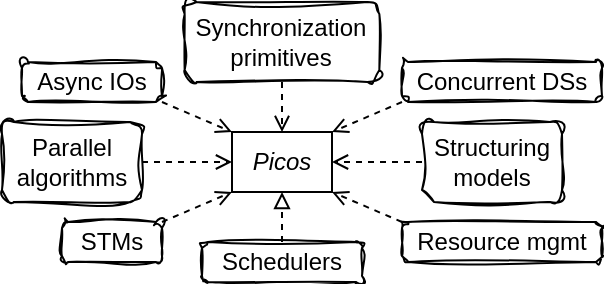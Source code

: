 <mxfile version="24.7.7">
  <diagram name="Page-1" id="PShktHHFir0hr1CmZQWx">
    <mxGraphModel dx="318" dy="255" grid="1" gridSize="10" guides="1" tooltips="1" connect="1" arrows="1" fold="1" page="1" pageScale="1" pageWidth="500" pageHeight="350" math="0" shadow="0">
      <root>
        <mxCell id="0" />
        <mxCell id="1" parent="0" />
        <mxCell id="rqY1NgrCLtpw8ZOYy97f-2" value="&lt;i&gt;Picos&lt;/i&gt;" style="rounded=0;whiteSpace=wrap;html=1;fillColor=none;" parent="1" vertex="1">
          <mxGeometry x="215" y="515" width="50" height="30" as="geometry" />
        </mxCell>
        <mxCell id="rqY1NgrCLtpw8ZOYy97f-4" value="Async IOs" style="rounded=1;whiteSpace=wrap;html=1;sketch=1;curveFitting=1;jiggle=2;fillColor=none;" parent="1" vertex="1">
          <mxGeometry x="110" y="480" width="70" height="20" as="geometry" />
        </mxCell>
        <mxCell id="rqY1NgrCLtpw8ZOYy97f-5" value="Synchronization primitives" style="rounded=1;whiteSpace=wrap;html=1;shadow=0;glass=0;sketch=1;curveFitting=1;jiggle=2;fillColor=none;" parent="1" vertex="1">
          <mxGeometry x="191.33" y="450" width="97.34" height="40" as="geometry" />
        </mxCell>
        <mxCell id="rqY1NgrCLtpw8ZOYy97f-6" value="Concurrent DSs" style="rounded=1;whiteSpace=wrap;html=1;sketch=1;curveFitting=1;jiggle=2;fillColor=none;" parent="1" vertex="1">
          <mxGeometry x="300" y="480" width="100" height="20" as="geometry" />
        </mxCell>
        <mxCell id="rqY1NgrCLtpw8ZOYy97f-7" value="Parallel algorithms" style="rounded=1;whiteSpace=wrap;html=1;sketch=1;curveFitting=1;jiggle=2;fillColor=none;" parent="1" vertex="1">
          <mxGeometry x="100" y="510" width="70" height="40" as="geometry" />
        </mxCell>
        <mxCell id="rqY1NgrCLtpw8ZOYy97f-8" value="Structuring models" style="rounded=1;whiteSpace=wrap;html=1;sketch=1;curveFitting=1;jiggle=2;fillColor=none;" parent="1" vertex="1">
          <mxGeometry x="310" y="510" width="70" height="40" as="geometry" />
        </mxCell>
        <mxCell id="rqY1NgrCLtpw8ZOYy97f-9" value="STMs" style="rounded=1;whiteSpace=wrap;html=1;sketch=1;curveFitting=1;jiggle=2;fillColor=none;" parent="1" vertex="1">
          <mxGeometry x="130" y="560" width="50" height="20" as="geometry" />
        </mxCell>
        <mxCell id="rqY1NgrCLtpw8ZOYy97f-10" value="Resource mgmt" style="rounded=1;whiteSpace=wrap;html=1;sketch=1;curveFitting=1;jiggle=2;fillColor=none;" parent="1" vertex="1">
          <mxGeometry x="300" y="560" width="100" height="20" as="geometry" />
        </mxCell>
        <mxCell id="rqY1NgrCLtpw8ZOYy97f-11" value="Schedulers" style="rounded=1;whiteSpace=wrap;html=1;sketch=1;curveFitting=1;jiggle=2;fillColor=none;" parent="1" vertex="1">
          <mxGeometry x="200" y="570" width="80" height="20" as="geometry" />
        </mxCell>
        <mxCell id="rqY1NgrCLtpw8ZOYy97f-14" style="edgeStyle=orthogonalEdgeStyle;rounded=0;orthogonalLoop=1;jettySize=auto;html=1;exitX=0.5;exitY=1;exitDx=0;exitDy=0;" parent="1" source="rqY1NgrCLtpw8ZOYy97f-8" target="rqY1NgrCLtpw8ZOYy97f-8" edge="1">
          <mxGeometry relative="1" as="geometry" />
        </mxCell>
        <mxCell id="rqY1NgrCLtpw8ZOYy97f-16" value="" style="endArrow=open;endSize=6;dashed=1;html=1;rounded=0;entryX=0;entryY=0;entryDx=0;entryDy=0;" parent="1" target="rqY1NgrCLtpw8ZOYy97f-2" edge="1">
          <mxGeometry width="160" relative="1" as="geometry">
            <mxPoint x="180" y="500" as="sourcePoint" />
            <mxPoint x="320" y="510" as="targetPoint" />
          </mxGeometry>
        </mxCell>
        <mxCell id="rqY1NgrCLtpw8ZOYy97f-17" value="" style="endArrow=open;endSize=6;dashed=1;html=1;rounded=0;exitX=0.5;exitY=1;exitDx=0;exitDy=0;" parent="1" source="rqY1NgrCLtpw8ZOYy97f-5" target="rqY1NgrCLtpw8ZOYy97f-2" edge="1">
          <mxGeometry width="160" relative="1" as="geometry">
            <mxPoint x="190" y="510" as="sourcePoint" />
            <mxPoint x="220" y="530" as="targetPoint" />
          </mxGeometry>
        </mxCell>
        <mxCell id="rqY1NgrCLtpw8ZOYy97f-18" value="" style="endArrow=open;endSize=6;dashed=1;html=1;rounded=0;exitX=0;exitY=1;exitDx=0;exitDy=0;entryX=1;entryY=0;entryDx=0;entryDy=0;" parent="1" source="rqY1NgrCLtpw8ZOYy97f-6" target="rqY1NgrCLtpw8ZOYy97f-2" edge="1">
          <mxGeometry width="160" relative="1" as="geometry">
            <mxPoint x="200" y="520" as="sourcePoint" />
            <mxPoint x="270" y="510" as="targetPoint" />
          </mxGeometry>
        </mxCell>
        <mxCell id="rqY1NgrCLtpw8ZOYy97f-19" value="" style="endArrow=open;endSize=6;dashed=1;html=1;rounded=0;entryX=1;entryY=0.5;entryDx=0;entryDy=0;exitX=0;exitY=0.5;exitDx=0;exitDy=0;" parent="1" source="rqY1NgrCLtpw8ZOYy97f-8" target="rqY1NgrCLtpw8ZOYy97f-2" edge="1">
          <mxGeometry width="160" relative="1" as="geometry">
            <mxPoint x="210" y="530" as="sourcePoint" />
            <mxPoint x="240" y="550" as="targetPoint" />
          </mxGeometry>
        </mxCell>
        <mxCell id="rqY1NgrCLtpw8ZOYy97f-20" value="" style="endArrow=open;endSize=6;dashed=1;html=1;rounded=0;entryX=1;entryY=1;entryDx=0;entryDy=0;exitX=0;exitY=0;exitDx=0;exitDy=0;" parent="1" source="rqY1NgrCLtpw8ZOYy97f-10" target="rqY1NgrCLtpw8ZOYy97f-2" edge="1">
          <mxGeometry width="160" relative="1" as="geometry">
            <mxPoint x="220" y="540" as="sourcePoint" />
            <mxPoint x="250" y="560" as="targetPoint" />
          </mxGeometry>
        </mxCell>
        <mxCell id="rqY1NgrCLtpw8ZOYy97f-21" value="" style="endArrow=open;endSize=6;dashed=1;html=1;rounded=0;entryX=0;entryY=1;entryDx=0;entryDy=0;exitX=1;exitY=0;exitDx=0;exitDy=0;" parent="1" source="rqY1NgrCLtpw8ZOYy97f-9" target="rqY1NgrCLtpw8ZOYy97f-2" edge="1">
          <mxGeometry width="160" relative="1" as="geometry">
            <mxPoint x="230" y="550" as="sourcePoint" />
            <mxPoint x="260" y="570" as="targetPoint" />
          </mxGeometry>
        </mxCell>
        <mxCell id="rqY1NgrCLtpw8ZOYy97f-22" value="" style="endArrow=open;endSize=6;dashed=1;html=1;rounded=0;entryX=0;entryY=0.5;entryDx=0;entryDy=0;exitX=1;exitY=0.5;exitDx=0;exitDy=0;" parent="1" source="rqY1NgrCLtpw8ZOYy97f-7" target="rqY1NgrCLtpw8ZOYy97f-2" edge="1">
          <mxGeometry width="160" relative="1" as="geometry">
            <mxPoint x="240" y="560" as="sourcePoint" />
            <mxPoint x="270" y="580" as="targetPoint" />
          </mxGeometry>
        </mxCell>
        <mxCell id="rqY1NgrCLtpw8ZOYy97f-23" value="" style="endArrow=block;dashed=1;endFill=0;endSize=6;html=1;rounded=0;exitX=0.5;exitY=0;exitDx=0;exitDy=0;entryX=0.5;entryY=1;entryDx=0;entryDy=0;" parent="1" source="rqY1NgrCLtpw8ZOYy97f-11" target="rqY1NgrCLtpw8ZOYy97f-2" edge="1">
          <mxGeometry width="160" relative="1" as="geometry">
            <mxPoint x="160" y="510" as="sourcePoint" />
            <mxPoint x="320" y="510" as="targetPoint" />
          </mxGeometry>
        </mxCell>
      </root>
    </mxGraphModel>
  </diagram>
</mxfile>
